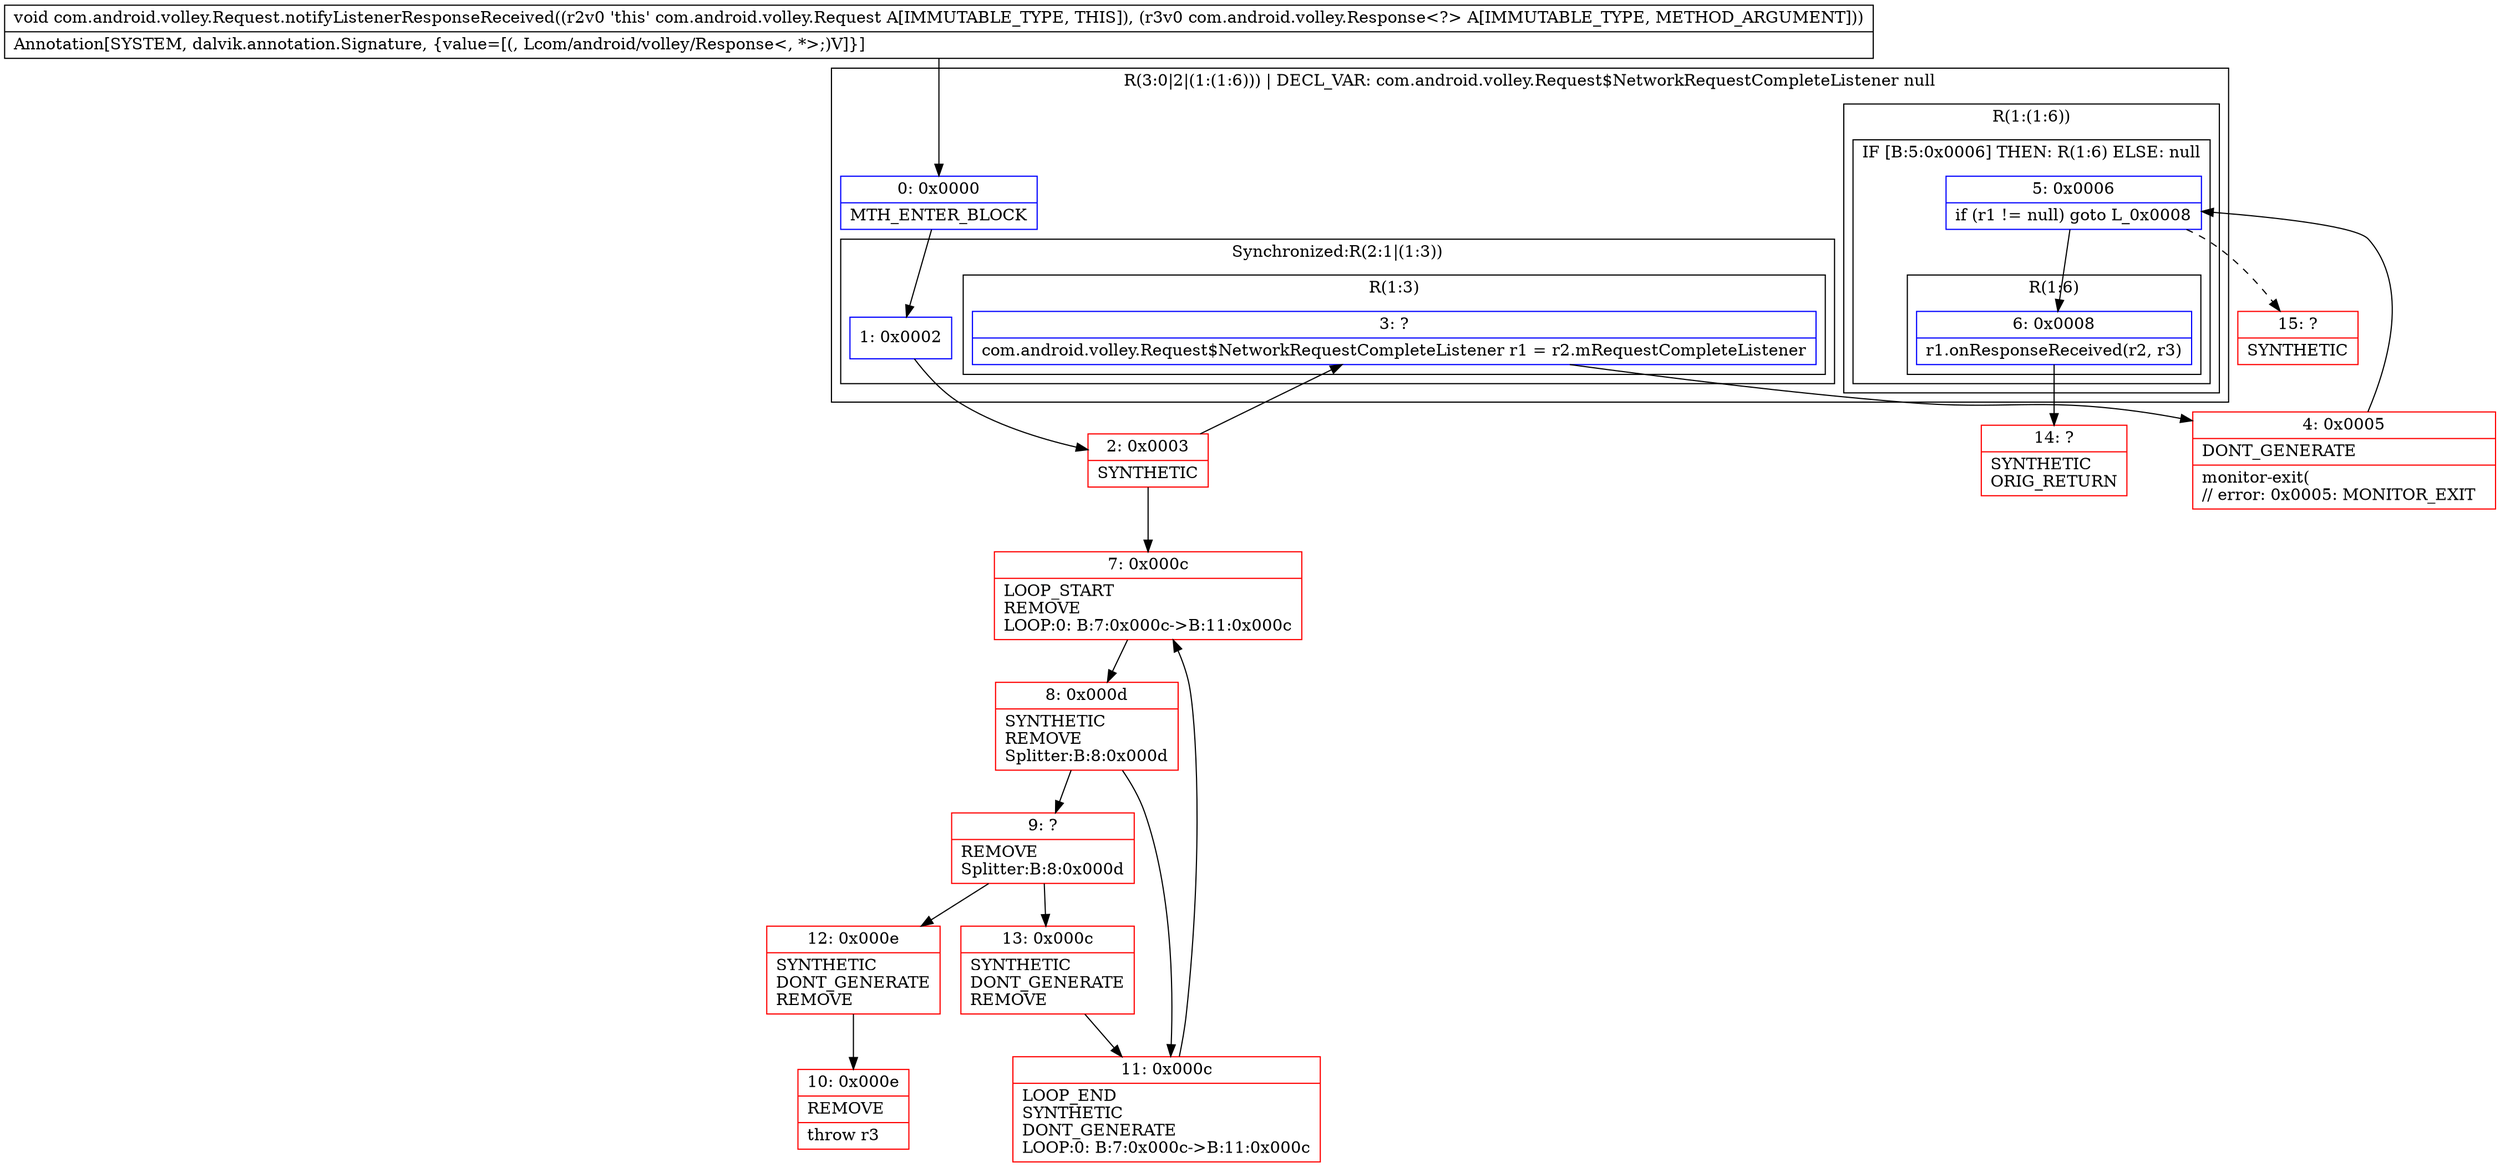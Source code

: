 digraph "CFG forcom.android.volley.Request.notifyListenerResponseReceived(Lcom\/android\/volley\/Response;)V" {
subgraph cluster_Region_180162015 {
label = "R(3:0|2|(1:(1:6))) | DECL_VAR: com.android.volley.Request$NetworkRequestCompleteListener null\l";
node [shape=record,color=blue];
Node_0 [shape=record,label="{0\:\ 0x0000|MTH_ENTER_BLOCK\l}"];
subgraph cluster_SynchronizedRegion_849278201 {
label = "Synchronized:R(2:1|(1:3))";
node [shape=record,color=blue];
Node_1 [shape=record,label="{1\:\ 0x0002}"];
subgraph cluster_Region_1406111463 {
label = "R(1:3)";
node [shape=record,color=blue];
Node_3 [shape=record,label="{3\:\ ?|com.android.volley.Request$NetworkRequestCompleteListener r1 = r2.mRequestCompleteListener\l}"];
}
}
subgraph cluster_Region_2127958633 {
label = "R(1:(1:6))";
node [shape=record,color=blue];
subgraph cluster_IfRegion_2020521447 {
label = "IF [B:5:0x0006] THEN: R(1:6) ELSE: null";
node [shape=record,color=blue];
Node_5 [shape=record,label="{5\:\ 0x0006|if (r1 != null) goto L_0x0008\l}"];
subgraph cluster_Region_571682048 {
label = "R(1:6)";
node [shape=record,color=blue];
Node_6 [shape=record,label="{6\:\ 0x0008|r1.onResponseReceived(r2, r3)\l}"];
}
}
}
}
Node_2 [shape=record,color=red,label="{2\:\ 0x0003|SYNTHETIC\l}"];
Node_4 [shape=record,color=red,label="{4\:\ 0x0005|DONT_GENERATE\l|monitor\-exit(\l\/\/ error: 0x0005: MONITOR_EXIT  \l}"];
Node_7 [shape=record,color=red,label="{7\:\ 0x000c|LOOP_START\lREMOVE\lLOOP:0: B:7:0x000c\-\>B:11:0x000c\l}"];
Node_8 [shape=record,color=red,label="{8\:\ 0x000d|SYNTHETIC\lREMOVE\lSplitter:B:8:0x000d\l}"];
Node_9 [shape=record,color=red,label="{9\:\ ?|REMOVE\lSplitter:B:8:0x000d\l}"];
Node_10 [shape=record,color=red,label="{10\:\ 0x000e|REMOVE\l|throw r3\l}"];
Node_11 [shape=record,color=red,label="{11\:\ 0x000c|LOOP_END\lSYNTHETIC\lDONT_GENERATE\lLOOP:0: B:7:0x000c\-\>B:11:0x000c\l}"];
Node_12 [shape=record,color=red,label="{12\:\ 0x000e|SYNTHETIC\lDONT_GENERATE\lREMOVE\l}"];
Node_13 [shape=record,color=red,label="{13\:\ 0x000c|SYNTHETIC\lDONT_GENERATE\lREMOVE\l}"];
Node_14 [shape=record,color=red,label="{14\:\ ?|SYNTHETIC\lORIG_RETURN\l}"];
Node_15 [shape=record,color=red,label="{15\:\ ?|SYNTHETIC\l}"];
MethodNode[shape=record,label="{void com.android.volley.Request.notifyListenerResponseReceived((r2v0 'this' com.android.volley.Request A[IMMUTABLE_TYPE, THIS]), (r3v0 com.android.volley.Response\<?\> A[IMMUTABLE_TYPE, METHOD_ARGUMENT]))  | Annotation[SYSTEM, dalvik.annotation.Signature, \{value=[(, Lcom\/android\/volley\/Response\<, *\>;)V]\}]\l}"];
MethodNode -> Node_0;
Node_0 -> Node_1;
Node_1 -> Node_2;
Node_3 -> Node_4;
Node_5 -> Node_6;
Node_5 -> Node_15[style=dashed];
Node_6 -> Node_14;
Node_2 -> Node_3;
Node_2 -> Node_7;
Node_4 -> Node_5;
Node_7 -> Node_8;
Node_8 -> Node_9;
Node_8 -> Node_11;
Node_9 -> Node_12;
Node_9 -> Node_13;
Node_11 -> Node_7;
Node_12 -> Node_10;
Node_13 -> Node_11;
}

